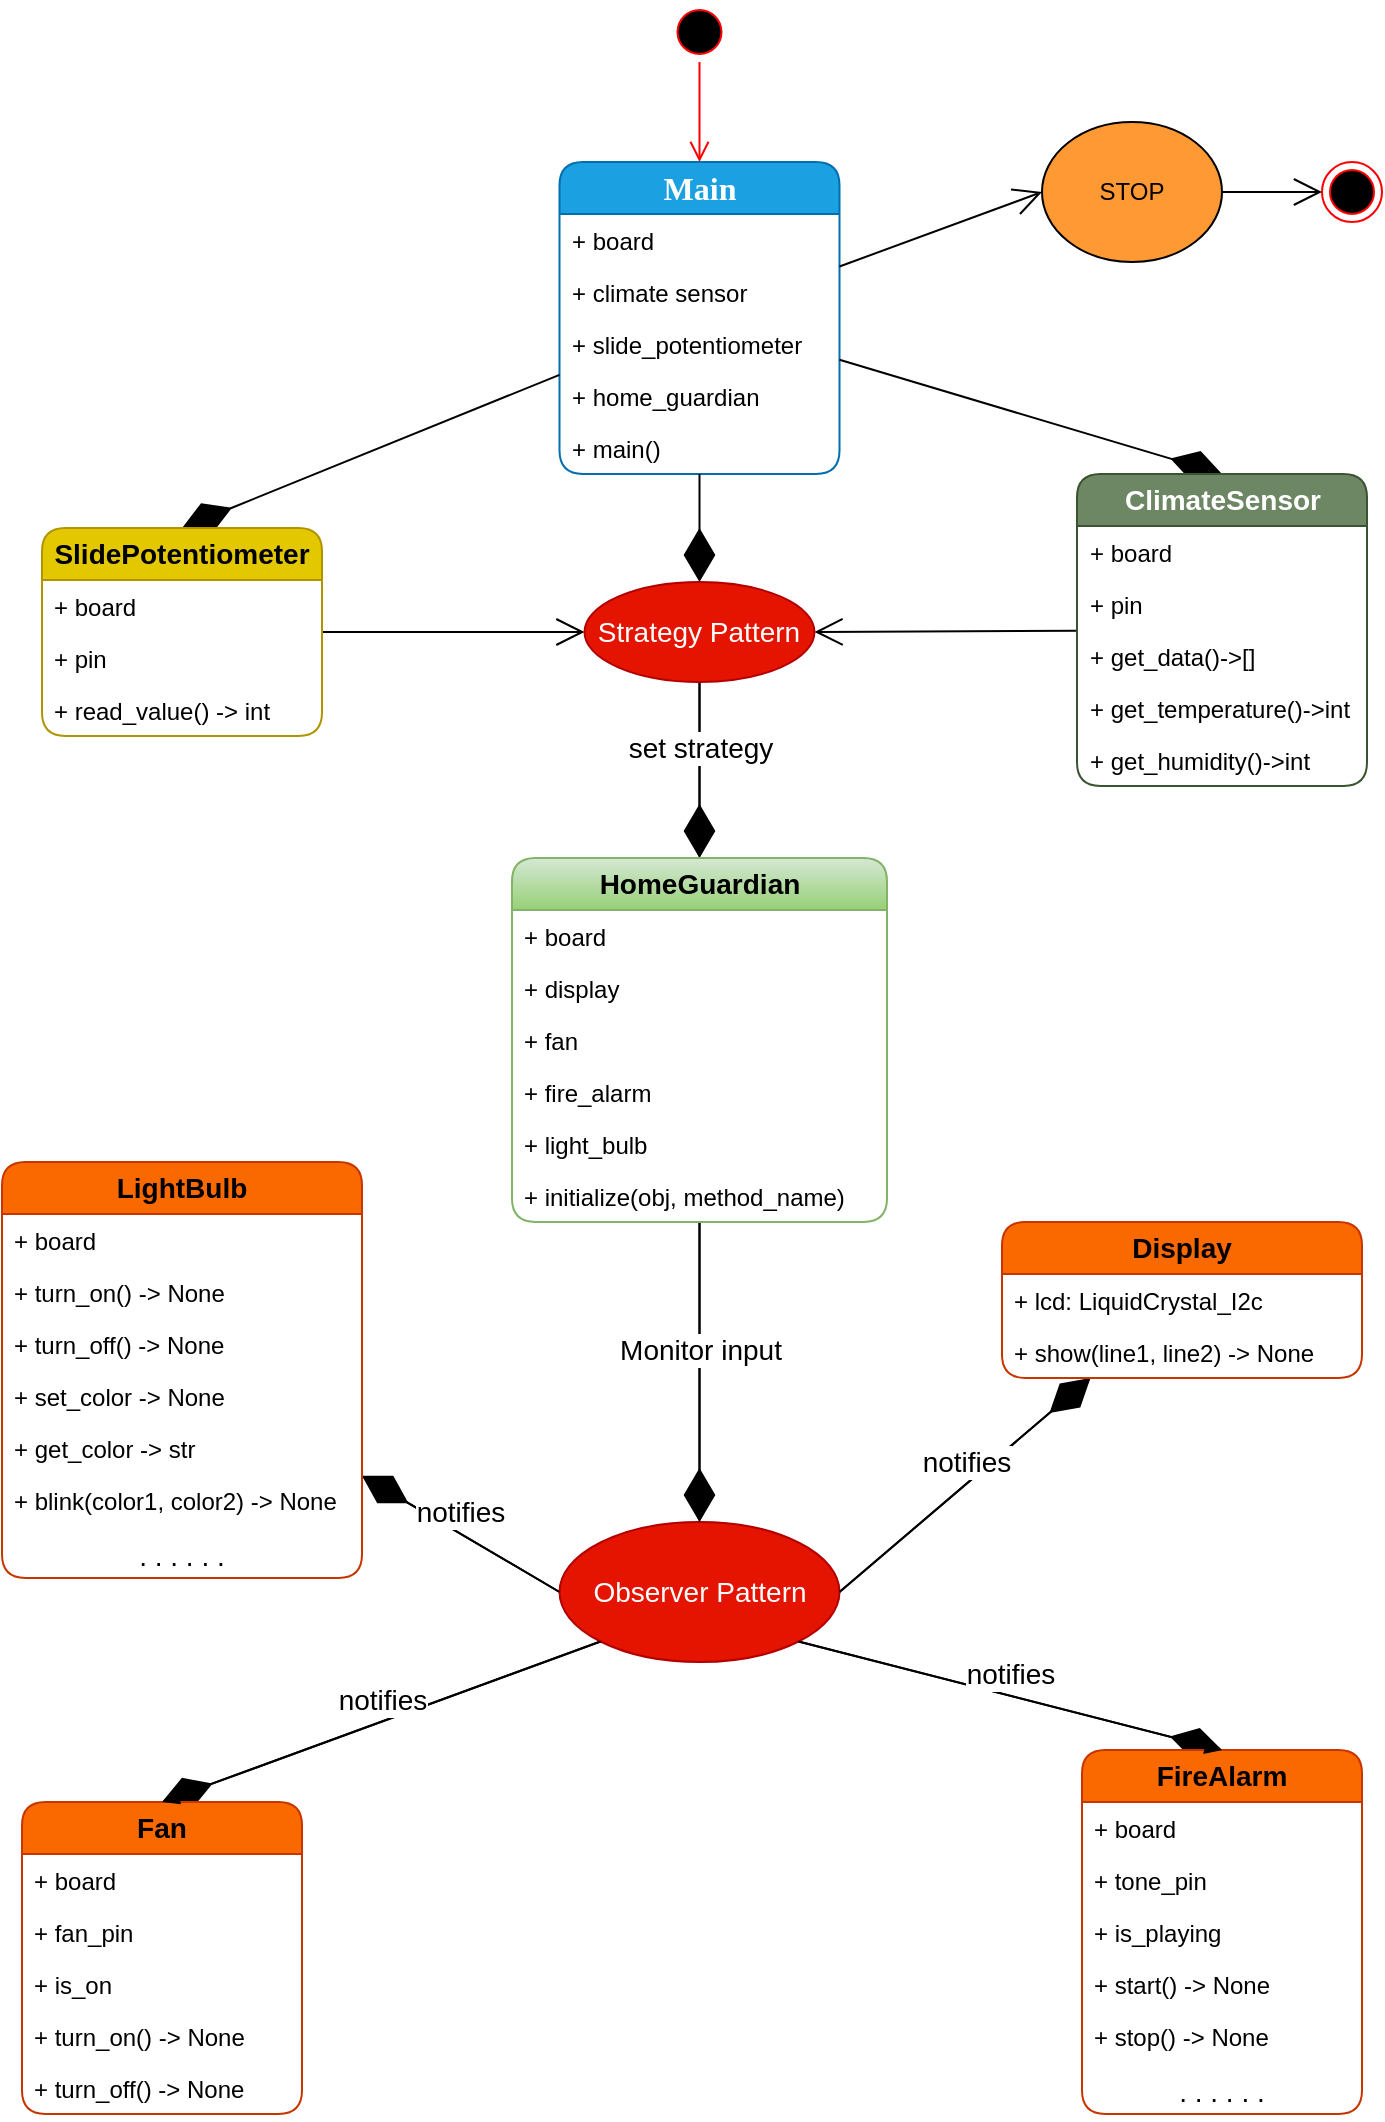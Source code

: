 <mxfile version="24.2.1" type="github">
  <diagram name="Page-1" id="BYYlmCfWg8yM8b7ZYo49">
    <mxGraphModel dx="1262" dy="557" grid="1" gridSize="10" guides="1" tooltips="1" connect="1" arrows="1" fold="1" page="1" pageScale="1" pageWidth="850" pageHeight="1100" math="0" shadow="0">
      <root>
        <mxCell id="0" />
        <mxCell id="1" parent="0" />
        <mxCell id="MKEDabIsSQttyD_tJTwk-31" value="" style="endArrow=diamondThin;endFill=1;endSize=24;html=1;rounded=0;exitX=1;exitY=0.5;exitDx=0;exitDy=0;" edge="1" parent="1" source="MKEDabIsSQttyD_tJTwk-2" target="MKEDabIsSQttyD_tJTwk-4">
          <mxGeometry width="160" relative="1" as="geometry">
            <mxPoint x="535" y="655" as="sourcePoint" />
            <mxPoint x="420" y="730" as="targetPoint" />
          </mxGeometry>
        </mxCell>
        <mxCell id="MKEDabIsSQttyD_tJTwk-29" value="" style="endArrow=diamondThin;endFill=1;endSize=24;html=1;rounded=0;exitX=0;exitY=1;exitDx=0;exitDy=0;entryX=0.5;entryY=0;entryDx=0;entryDy=0;" edge="1" parent="1" source="MKEDabIsSQttyD_tJTwk-2" target="MKEDabIsSQttyD_tJTwk-13">
          <mxGeometry width="160" relative="1" as="geometry">
            <mxPoint x="465" y="736" as="sourcePoint" />
            <mxPoint x="350" y="811" as="targetPoint" />
          </mxGeometry>
        </mxCell>
        <mxCell id="MKEDabIsSQttyD_tJTwk-30" value="" style="endArrow=diamondThin;endFill=1;endSize=24;html=1;rounded=0;exitX=1;exitY=1;exitDx=0;exitDy=0;entryX=0.5;entryY=0;entryDx=0;entryDy=0;" edge="1" parent="1" source="MKEDabIsSQttyD_tJTwk-2" target="MKEDabIsSQttyD_tJTwk-18">
          <mxGeometry width="160" relative="1" as="geometry">
            <mxPoint x="515" y="736" as="sourcePoint" />
            <mxPoint x="400" y="811" as="targetPoint" />
          </mxGeometry>
        </mxCell>
        <mxCell id="MKEDabIsSQttyD_tJTwk-27" value="" style="endArrow=diamondThin;endFill=1;endSize=24;html=1;rounded=0;exitX=0;exitY=0.5;exitDx=0;exitDy=0;" edge="1" parent="1" source="MKEDabIsSQttyD_tJTwk-2" target="MKEDabIsSQttyD_tJTwk-9">
          <mxGeometry width="160" relative="1" as="geometry">
            <mxPoint x="309.5" y="680" as="sourcePoint" />
            <mxPoint x="220" y="740" as="targetPoint" />
          </mxGeometry>
        </mxCell>
        <mxCell id="ATb3_CvslVYvHJoZufAt-4" value="" style="ellipse;html=1;shape=startState;fillColor=#000000;strokeColor=#ff0000;" parent="1" vertex="1">
          <mxGeometry x="413.75" y="10" width="30" height="30" as="geometry" />
        </mxCell>
        <mxCell id="ATb3_CvslVYvHJoZufAt-5" value="" style="edgeStyle=orthogonalEdgeStyle;html=1;verticalAlign=bottom;endArrow=open;endSize=8;strokeColor=#ff0000;rounded=0;" parent="1" source="ATb3_CvslVYvHJoZufAt-4" target="ATb3_CvslVYvHJoZufAt-6" edge="1">
          <mxGeometry relative="1" as="geometry">
            <mxPoint x="405" y="140" as="targetPoint" />
          </mxGeometry>
        </mxCell>
        <mxCell id="ATb3_CvslVYvHJoZufAt-6" value="&lt;b&gt;&lt;font face=&quot;Verdana&quot; style=&quot;font-size: 16px;&quot;&gt;Main&lt;/font&gt;&lt;/b&gt;" style="swimlane;fontStyle=0;childLayout=stackLayout;horizontal=1;startSize=26;fillColor=#1ba1e2;horizontalStack=0;resizeParent=1;resizeParentMax=0;resizeLast=0;collapsible=1;marginBottom=0;whiteSpace=wrap;html=1;strokeColor=#006EAF;fontColor=#ffffff;rounded=1;" parent="1" vertex="1">
          <mxGeometry x="358.75" y="90" width="140" height="156" as="geometry" />
        </mxCell>
        <mxCell id="ATb3_CvslVYvHJoZufAt-7" value="+ board" style="text;strokeColor=none;fillColor=none;align=left;verticalAlign=top;spacingLeft=4;spacingRight=4;overflow=hidden;rotatable=0;points=[[0,0.5],[1,0.5]];portConstraint=eastwest;whiteSpace=wrap;html=1;" parent="ATb3_CvslVYvHJoZufAt-6" vertex="1">
          <mxGeometry y="26" width="140" height="26" as="geometry" />
        </mxCell>
        <mxCell id="ATb3_CvslVYvHJoZufAt-8" value="+ climate sensor" style="text;align=left;verticalAlign=top;spacingLeft=4;spacingRight=4;overflow=hidden;rotatable=0;points=[[0,0.5],[1,0.5]];portConstraint=eastwest;whiteSpace=wrap;html=1;" parent="ATb3_CvslVYvHJoZufAt-6" vertex="1">
          <mxGeometry y="52" width="140" height="26" as="geometry" />
        </mxCell>
        <mxCell id="ATb3_CvslVYvHJoZufAt-12" value="+ slide_potentiometer" style="text;align=left;verticalAlign=top;spacingLeft=4;spacingRight=4;overflow=hidden;rotatable=0;points=[[0,0.5],[1,0.5]];portConstraint=eastwest;whiteSpace=wrap;html=1;" parent="ATb3_CvslVYvHJoZufAt-6" vertex="1">
          <mxGeometry y="78" width="140" height="26" as="geometry" />
        </mxCell>
        <mxCell id="ATb3_CvslVYvHJoZufAt-13" value="+ home_guardian" style="text;align=left;verticalAlign=top;spacingLeft=4;spacingRight=4;overflow=hidden;rotatable=0;points=[[0,0.5],[1,0.5]];portConstraint=eastwest;whiteSpace=wrap;html=1;" parent="ATb3_CvslVYvHJoZufAt-6" vertex="1">
          <mxGeometry y="104" width="140" height="26" as="geometry" />
        </mxCell>
        <mxCell id="MKEDabIsSQttyD_tJTwk-54" value="+ main()" style="text;align=left;verticalAlign=top;spacingLeft=4;spacingRight=4;overflow=hidden;rotatable=0;points=[[0,0.5],[1,0.5]];portConstraint=eastwest;whiteSpace=wrap;html=1;" vertex="1" parent="ATb3_CvslVYvHJoZufAt-6">
          <mxGeometry y="130" width="140" height="26" as="geometry" />
        </mxCell>
        <mxCell id="ATb3_CvslVYvHJoZufAt-16" value="STOP" style="ellipse;whiteSpace=wrap;html=1;fillColor=#FF9933;" parent="1" vertex="1">
          <mxGeometry x="600" y="70" width="90" height="70" as="geometry" />
        </mxCell>
        <mxCell id="ATb3_CvslVYvHJoZufAt-17" value="" style="endArrow=open;endFill=1;endSize=12;html=1;rounded=0;entryX=0;entryY=0.5;entryDx=0;entryDy=0;" parent="1" source="ATb3_CvslVYvHJoZufAt-6" target="ATb3_CvslVYvHJoZufAt-16" edge="1">
          <mxGeometry width="160" relative="1" as="geometry">
            <mxPoint x="510" y="290" as="sourcePoint" />
            <mxPoint x="670" y="290" as="targetPoint" />
          </mxGeometry>
        </mxCell>
        <mxCell id="ATb3_CvslVYvHJoZufAt-18" value="" style="ellipse;html=1;shape=endState;fillColor=#000000;strokeColor=#ff0000;" parent="1" vertex="1">
          <mxGeometry x="740" y="90" width="30" height="30" as="geometry" />
        </mxCell>
        <mxCell id="ATb3_CvslVYvHJoZufAt-19" value="" style="endArrow=open;endFill=1;endSize=12;html=1;rounded=0;exitX=1;exitY=0.5;exitDx=0;exitDy=0;entryX=0;entryY=0.5;entryDx=0;entryDy=0;" parent="1" source="ATb3_CvslVYvHJoZufAt-16" target="ATb3_CvslVYvHJoZufAt-18" edge="1">
          <mxGeometry width="160" relative="1" as="geometry">
            <mxPoint x="510" y="290" as="sourcePoint" />
            <mxPoint x="670" y="290" as="targetPoint" />
          </mxGeometry>
        </mxCell>
        <mxCell id="ATb3_CvslVYvHJoZufAt-32" value="" style="endArrow=open;endFill=1;endSize=12;html=1;rounded=0;entryX=0;entryY=0.5;entryDx=0;entryDy=0;" parent="1" source="MKEDabIsSQttyD_tJTwk-35" target="ATb3_CvslVYvHJoZufAt-14" edge="1">
          <mxGeometry width="160" relative="1" as="geometry">
            <mxPoint x="272.08" y="343.41" as="sourcePoint" />
            <mxPoint x="416" y="407.4" as="targetPoint" />
          </mxGeometry>
        </mxCell>
        <mxCell id="ATb3_CvslVYvHJoZufAt-33" value="" style="endArrow=open;endFill=1;endSize=12;html=1;rounded=0;entryX=1;entryY=0.5;entryDx=0;entryDy=0;" parent="1" source="MKEDabIsSQttyD_tJTwk-46" target="ATb3_CvslVYvHJoZufAt-14" edge="1">
          <mxGeometry width="160" relative="1" as="geometry">
            <mxPoint x="570" y="340" as="sourcePoint" />
            <mxPoint x="358" y="345" as="targetPoint" />
          </mxGeometry>
        </mxCell>
        <mxCell id="MKEDabIsSQttyD_tJTwk-2" value="&lt;font style=&quot;font-size: 14px;&quot;&gt;Observer Pattern&lt;/font&gt;" style="ellipse;whiteSpace=wrap;html=1;fillColor=#e51400;fontColor=#ffffff;strokeColor=#B20000;" vertex="1" parent="1">
          <mxGeometry x="358.75" y="770" width="140" height="70" as="geometry" />
        </mxCell>
        <mxCell id="MKEDabIsSQttyD_tJTwk-3" value="&lt;font style=&quot;font-size: 14px;&quot;&gt;notifies&lt;/font&gt;" style="html=1;verticalAlign=bottom;endArrow=block;curved=0;rounded=0;exitX=1;exitY=0.5;exitDx=0;exitDy=0;" edge="1" parent="1" source="MKEDabIsSQttyD_tJTwk-2" target="MKEDabIsSQttyD_tJTwk-4">
          <mxGeometry width="80" relative="1" as="geometry">
            <mxPoint x="475" y="620" as="sourcePoint" />
            <mxPoint x="540" y="600" as="targetPoint" />
          </mxGeometry>
        </mxCell>
        <mxCell id="MKEDabIsSQttyD_tJTwk-4" value="&lt;font style=&quot;font-size: 14px;&quot;&gt;&lt;b&gt;Display&lt;/b&gt;&lt;/font&gt;" style="swimlane;fontStyle=0;childLayout=stackLayout;horizontal=1;startSize=26;fillColor=#fa6800;horizontalStack=0;resizeParent=1;resizeParentMax=0;resizeLast=0;collapsible=1;marginBottom=0;whiteSpace=wrap;html=1;rounded=1;fontColor=#000000;strokeColor=#C73500;" vertex="1" parent="1">
          <mxGeometry x="580" y="620" width="180" height="78" as="geometry" />
        </mxCell>
        <mxCell id="MKEDabIsSQttyD_tJTwk-5" value="+ lcd: LiquidCrystal_I2c" style="text;strokeColor=none;fillColor=none;align=left;verticalAlign=top;spacingLeft=4;spacingRight=4;overflow=hidden;rotatable=0;points=[[0,0.5],[1,0.5]];portConstraint=eastwest;whiteSpace=wrap;html=1;" vertex="1" parent="MKEDabIsSQttyD_tJTwk-4">
          <mxGeometry y="26" width="180" height="26" as="geometry" />
        </mxCell>
        <mxCell id="MKEDabIsSQttyD_tJTwk-6" value="+ show(line1, line2) -&amp;gt; None" style="text;strokeColor=none;fillColor=none;align=left;verticalAlign=top;spacingLeft=4;spacingRight=4;overflow=hidden;rotatable=0;points=[[0,0.5],[1,0.5]];portConstraint=eastwest;whiteSpace=wrap;html=1;" vertex="1" parent="MKEDabIsSQttyD_tJTwk-4">
          <mxGeometry y="52" width="180" height="26" as="geometry" />
        </mxCell>
        <mxCell id="MKEDabIsSQttyD_tJTwk-8" value="&lt;font style=&quot;font-size: 14px;&quot;&gt;notifies&lt;/font&gt;" style="html=1;verticalAlign=bottom;endArrow=block;curved=0;rounded=0;exitX=0;exitY=0.5;exitDx=0;exitDy=0;" edge="1" parent="1" source="MKEDabIsSQttyD_tJTwk-2" target="MKEDabIsSQttyD_tJTwk-9">
          <mxGeometry width="80" relative="1" as="geometry">
            <mxPoint x="485" y="615" as="sourcePoint" />
            <mxPoint x="240" y="610" as="targetPoint" />
          </mxGeometry>
        </mxCell>
        <mxCell id="MKEDabIsSQttyD_tJTwk-9" value="&lt;b&gt;&lt;font style=&quot;font-size: 14px;&quot;&gt;LightBulb&lt;/font&gt;&lt;/b&gt;" style="swimlane;fontStyle=0;childLayout=stackLayout;horizontal=1;startSize=26;fillColor=#fa6800;horizontalStack=0;resizeParent=1;resizeParentMax=0;resizeLast=0;collapsible=1;marginBottom=0;whiteSpace=wrap;html=1;rounded=1;fontColor=#000000;strokeColor=#C73500;" vertex="1" parent="1">
          <mxGeometry x="80" y="590" width="180" height="208" as="geometry" />
        </mxCell>
        <mxCell id="MKEDabIsSQttyD_tJTwk-11" value="+ board" style="text;strokeColor=none;fillColor=none;align=left;verticalAlign=top;spacingLeft=4;spacingRight=4;overflow=hidden;rotatable=0;points=[[0,0.5],[1,0.5]];portConstraint=eastwest;whiteSpace=wrap;html=1;" vertex="1" parent="MKEDabIsSQttyD_tJTwk-9">
          <mxGeometry y="26" width="180" height="26" as="geometry" />
        </mxCell>
        <mxCell id="MKEDabIsSQttyD_tJTwk-64" value="+ turn_on() -&amp;gt; None" style="text;strokeColor=none;fillColor=none;align=left;verticalAlign=top;spacingLeft=4;spacingRight=4;overflow=hidden;rotatable=0;points=[[0,0.5],[1,0.5]];portConstraint=eastwest;whiteSpace=wrap;html=1;" vertex="1" parent="MKEDabIsSQttyD_tJTwk-9">
          <mxGeometry y="52" width="180" height="26" as="geometry" />
        </mxCell>
        <mxCell id="MKEDabIsSQttyD_tJTwk-65" value="+ turn_off() -&amp;gt; None" style="text;strokeColor=none;fillColor=none;align=left;verticalAlign=top;spacingLeft=4;spacingRight=4;overflow=hidden;rotatable=0;points=[[0,0.5],[1,0.5]];portConstraint=eastwest;whiteSpace=wrap;html=1;" vertex="1" parent="MKEDabIsSQttyD_tJTwk-9">
          <mxGeometry y="78" width="180" height="26" as="geometry" />
        </mxCell>
        <mxCell id="MKEDabIsSQttyD_tJTwk-66" value="+ set_color -&amp;gt; None" style="text;strokeColor=none;fillColor=none;align=left;verticalAlign=top;spacingLeft=4;spacingRight=4;overflow=hidden;rotatable=0;points=[[0,0.5],[1,0.5]];portConstraint=eastwest;whiteSpace=wrap;html=1;" vertex="1" parent="MKEDabIsSQttyD_tJTwk-9">
          <mxGeometry y="104" width="180" height="26" as="geometry" />
        </mxCell>
        <mxCell id="MKEDabIsSQttyD_tJTwk-67" value="+ get_color -&amp;gt; str" style="text;strokeColor=none;fillColor=none;align=left;verticalAlign=top;spacingLeft=4;spacingRight=4;overflow=hidden;rotatable=0;points=[[0,0.5],[1,0.5]];portConstraint=eastwest;whiteSpace=wrap;html=1;" vertex="1" parent="MKEDabIsSQttyD_tJTwk-9">
          <mxGeometry y="130" width="180" height="26" as="geometry" />
        </mxCell>
        <mxCell id="MKEDabIsSQttyD_tJTwk-68" value="+ blink(color1, color2) -&amp;gt; None" style="text;strokeColor=none;fillColor=none;align=left;verticalAlign=top;spacingLeft=4;spacingRight=4;overflow=hidden;rotatable=0;points=[[0,0.5],[1,0.5]];portConstraint=eastwest;whiteSpace=wrap;html=1;" vertex="1" parent="MKEDabIsSQttyD_tJTwk-9">
          <mxGeometry y="156" width="180" height="26" as="geometry" />
        </mxCell>
        <mxCell id="MKEDabIsSQttyD_tJTwk-74" value="&lt;font style=&quot;font-size: 14px;&quot;&gt;. . . . . .&lt;/font&gt;" style="text;strokeColor=none;fillColor=none;align=center;verticalAlign=top;spacingLeft=4;spacingRight=4;overflow=hidden;rotatable=0;points=[[0,0.5],[1,0.5]];portConstraint=eastwest;whiteSpace=wrap;html=1;" vertex="1" parent="MKEDabIsSQttyD_tJTwk-9">
          <mxGeometry y="182" width="180" height="26" as="geometry" />
        </mxCell>
        <mxCell id="MKEDabIsSQttyD_tJTwk-13" value="&lt;font style=&quot;font-size: 14px;&quot;&gt;&lt;b&gt;Fan&lt;/b&gt;&lt;/font&gt;" style="swimlane;fontStyle=0;childLayout=stackLayout;horizontal=1;startSize=26;fillColor=#fa6800;horizontalStack=0;resizeParent=1;resizeParentMax=0;resizeLast=0;collapsible=1;marginBottom=0;whiteSpace=wrap;html=1;rounded=1;fontColor=#000000;strokeColor=#C73500;" vertex="1" parent="1">
          <mxGeometry x="90" y="910" width="140" height="156" as="geometry" />
        </mxCell>
        <mxCell id="MKEDabIsSQttyD_tJTwk-14" value="+ board" style="text;strokeColor=none;fillColor=none;align=left;verticalAlign=top;spacingLeft=4;spacingRight=4;overflow=hidden;rotatable=0;points=[[0,0.5],[1,0.5]];portConstraint=eastwest;whiteSpace=wrap;html=1;" vertex="1" parent="MKEDabIsSQttyD_tJTwk-13">
          <mxGeometry y="26" width="140" height="26" as="geometry" />
        </mxCell>
        <mxCell id="MKEDabIsSQttyD_tJTwk-15" value="+ fan_pin" style="text;strokeColor=none;fillColor=none;align=left;verticalAlign=top;spacingLeft=4;spacingRight=4;overflow=hidden;rotatable=0;points=[[0,0.5],[1,0.5]];portConstraint=eastwest;whiteSpace=wrap;html=1;" vertex="1" parent="MKEDabIsSQttyD_tJTwk-13">
          <mxGeometry y="52" width="140" height="26" as="geometry" />
        </mxCell>
        <mxCell id="MKEDabIsSQttyD_tJTwk-16" value="+ is_on" style="text;strokeColor=none;fillColor=none;align=left;verticalAlign=top;spacingLeft=4;spacingRight=4;overflow=hidden;rotatable=0;points=[[0,0.5],[1,0.5]];portConstraint=eastwest;whiteSpace=wrap;html=1;" vertex="1" parent="MKEDabIsSQttyD_tJTwk-13">
          <mxGeometry y="78" width="140" height="26" as="geometry" />
        </mxCell>
        <mxCell id="MKEDabIsSQttyD_tJTwk-70" value="+ turn_on() -&amp;gt; None" style="text;strokeColor=none;fillColor=none;align=left;verticalAlign=top;spacingLeft=4;spacingRight=4;overflow=hidden;rotatable=0;points=[[0,0.5],[1,0.5]];portConstraint=eastwest;whiteSpace=wrap;html=1;" vertex="1" parent="MKEDabIsSQttyD_tJTwk-13">
          <mxGeometry y="104" width="140" height="26" as="geometry" />
        </mxCell>
        <mxCell id="MKEDabIsSQttyD_tJTwk-69" value="+ turn_off() -&amp;gt; None" style="text;strokeColor=none;fillColor=none;align=left;verticalAlign=top;spacingLeft=4;spacingRight=4;overflow=hidden;rotatable=0;points=[[0,0.5],[1,0.5]];portConstraint=eastwest;whiteSpace=wrap;html=1;" vertex="1" parent="MKEDabIsSQttyD_tJTwk-13">
          <mxGeometry y="130" width="140" height="26" as="geometry" />
        </mxCell>
        <mxCell id="MKEDabIsSQttyD_tJTwk-17" value="&lt;font style=&quot;font-size: 14px;&quot;&gt;notifies&lt;/font&gt;" style="html=1;verticalAlign=bottom;endArrow=block;curved=0;rounded=0;exitX=0;exitY=1;exitDx=0;exitDy=0;entryX=0.5;entryY=0;entryDx=0;entryDy=0;" edge="1" parent="1" source="MKEDabIsSQttyD_tJTwk-2" target="MKEDabIsSQttyD_tJTwk-13">
          <mxGeometry width="80" relative="1" as="geometry">
            <mxPoint x="345" y="615" as="sourcePoint" />
            <mxPoint x="290" y="614" as="targetPoint" />
          </mxGeometry>
        </mxCell>
        <mxCell id="MKEDabIsSQttyD_tJTwk-18" value="&lt;b&gt;&lt;font style=&quot;font-size: 14px;&quot;&gt;FireAlarm&lt;/font&gt;&lt;/b&gt;" style="swimlane;fontStyle=0;childLayout=stackLayout;horizontal=1;startSize=26;fillColor=#fa6800;horizontalStack=0;resizeParent=1;resizeParentMax=0;resizeLast=0;collapsible=1;marginBottom=0;whiteSpace=wrap;html=1;rounded=1;fontColor=#000000;strokeColor=#C73500;" vertex="1" parent="1">
          <mxGeometry x="620" y="884" width="140" height="182" as="geometry" />
        </mxCell>
        <mxCell id="MKEDabIsSQttyD_tJTwk-19" value="+ board" style="text;strokeColor=none;fillColor=none;align=left;verticalAlign=top;spacingLeft=4;spacingRight=4;overflow=hidden;rotatable=0;points=[[0,0.5],[1,0.5]];portConstraint=eastwest;whiteSpace=wrap;html=1;" vertex="1" parent="MKEDabIsSQttyD_tJTwk-18">
          <mxGeometry y="26" width="140" height="26" as="geometry" />
        </mxCell>
        <mxCell id="MKEDabIsSQttyD_tJTwk-20" value="+ tone_pin" style="text;strokeColor=none;fillColor=none;align=left;verticalAlign=top;spacingLeft=4;spacingRight=4;overflow=hidden;rotatable=0;points=[[0,0.5],[1,0.5]];portConstraint=eastwest;whiteSpace=wrap;html=1;" vertex="1" parent="MKEDabIsSQttyD_tJTwk-18">
          <mxGeometry y="52" width="140" height="26" as="geometry" />
        </mxCell>
        <mxCell id="MKEDabIsSQttyD_tJTwk-21" value="+ is_playing" style="text;strokeColor=none;fillColor=none;align=left;verticalAlign=top;spacingLeft=4;spacingRight=4;overflow=hidden;rotatable=0;points=[[0,0.5],[1,0.5]];portConstraint=eastwest;whiteSpace=wrap;html=1;" vertex="1" parent="MKEDabIsSQttyD_tJTwk-18">
          <mxGeometry y="78" width="140" height="26" as="geometry" />
        </mxCell>
        <mxCell id="MKEDabIsSQttyD_tJTwk-71" value="+ start() -&amp;gt; None" style="text;strokeColor=none;fillColor=none;align=left;verticalAlign=top;spacingLeft=4;spacingRight=4;overflow=hidden;rotatable=0;points=[[0,0.5],[1,0.5]];portConstraint=eastwest;whiteSpace=wrap;html=1;" vertex="1" parent="MKEDabIsSQttyD_tJTwk-18">
          <mxGeometry y="104" width="140" height="26" as="geometry" />
        </mxCell>
        <mxCell id="MKEDabIsSQttyD_tJTwk-72" value="+ stop() -&amp;gt; None" style="text;strokeColor=none;fillColor=none;align=left;verticalAlign=top;spacingLeft=4;spacingRight=4;overflow=hidden;rotatable=0;points=[[0,0.5],[1,0.5]];portConstraint=eastwest;whiteSpace=wrap;html=1;" vertex="1" parent="MKEDabIsSQttyD_tJTwk-18">
          <mxGeometry y="130" width="140" height="26" as="geometry" />
        </mxCell>
        <mxCell id="MKEDabIsSQttyD_tJTwk-73" value="&lt;font style=&quot;font-size: 14px;&quot;&gt;. . . . . .&lt;/font&gt;" style="text;strokeColor=none;fillColor=none;align=center;verticalAlign=top;spacingLeft=4;spacingRight=4;overflow=hidden;rotatable=0;points=[[0,0.5],[1,0.5]];portConstraint=eastwest;whiteSpace=wrap;html=1;" vertex="1" parent="MKEDabIsSQttyD_tJTwk-18">
          <mxGeometry y="156" width="140" height="26" as="geometry" />
        </mxCell>
        <mxCell id="MKEDabIsSQttyD_tJTwk-22" value="&lt;font style=&quot;font-size: 14px;&quot;&gt;notifies&lt;/font&gt;" style="html=1;verticalAlign=bottom;endArrow=block;curved=0;rounded=0;exitX=1;exitY=1;exitDx=0;exitDy=0;entryX=0.5;entryY=0;entryDx=0;entryDy=0;" edge="1" parent="1" source="MKEDabIsSQttyD_tJTwk-2" target="MKEDabIsSQttyD_tJTwk-18">
          <mxGeometry width="80" relative="1" as="geometry">
            <mxPoint x="446" y="640" as="sourcePoint" />
            <mxPoint x="420" y="720" as="targetPoint" />
          </mxGeometry>
        </mxCell>
        <mxCell id="MKEDabIsSQttyD_tJTwk-23" value="" style="endArrow=diamondThin;endFill=1;endSize=24;html=1;rounded=0;entryX=0.5;entryY=0;entryDx=0;entryDy=0;" edge="1" parent="1" source="MKEDabIsSQttyD_tJTwk-42" target="MKEDabIsSQttyD_tJTwk-2">
          <mxGeometry width="160" relative="1" as="geometry">
            <mxPoint x="405" y="580" as="sourcePoint" />
            <mxPoint x="610" y="550" as="targetPoint" />
            <Array as="points" />
          </mxGeometry>
        </mxCell>
        <mxCell id="MKEDabIsSQttyD_tJTwk-24" value="" style="endArrow=diamondThin;endFill=1;endSize=24;html=1;rounded=0;entryX=0.5;entryY=0;entryDx=0;entryDy=0;" edge="1" parent="1" source="ATb3_CvslVYvHJoZufAt-14" target="MKEDabIsSQttyD_tJTwk-42">
          <mxGeometry width="160" relative="1" as="geometry">
            <mxPoint x="400" y="270" as="sourcePoint" />
            <mxPoint x="405" y="490" as="targetPoint" />
          </mxGeometry>
        </mxCell>
        <mxCell id="MKEDabIsSQttyD_tJTwk-25" value="" style="endArrow=diamondThin;endFill=1;endSize=24;html=1;rounded=0;entryX=0.5;entryY=0;entryDx=0;entryDy=0;" edge="1" parent="1" source="ATb3_CvslVYvHJoZufAt-6" target="MKEDabIsSQttyD_tJTwk-35">
          <mxGeometry width="160" relative="1" as="geometry">
            <mxPoint x="140" y="180" as="sourcePoint" />
            <mxPoint x="190" y="330" as="targetPoint" />
          </mxGeometry>
        </mxCell>
        <mxCell id="MKEDabIsSQttyD_tJTwk-26" value="" style="endArrow=diamondThin;endFill=1;endSize=24;html=1;rounded=0;entryX=0.5;entryY=0;entryDx=0;entryDy=0;" edge="1" parent="1" source="ATb3_CvslVYvHJoZufAt-6" target="MKEDabIsSQttyD_tJTwk-46">
          <mxGeometry width="160" relative="1" as="geometry">
            <mxPoint x="510" y="300" as="sourcePoint" />
            <mxPoint x="640" y="320" as="targetPoint" />
          </mxGeometry>
        </mxCell>
        <mxCell id="MKEDabIsSQttyD_tJTwk-33" value="&lt;font style=&quot;font-size: 14px;&quot;&gt;set strategy&lt;/font&gt;" style="html=1;verticalAlign=bottom;endArrow=block;curved=0;rounded=0;exitX=0.5;exitY=1;exitDx=0;exitDy=0;entryX=0.5;entryY=0;entryDx=0;entryDy=0;" edge="1" parent="1" source="ATb3_CvslVYvHJoZufAt-14" target="MKEDabIsSQttyD_tJTwk-42">
          <mxGeometry width="80" relative="1" as="geometry">
            <mxPoint x="630" y="450" as="sourcePoint" />
            <mxPoint x="405" y="490" as="targetPoint" />
          </mxGeometry>
        </mxCell>
        <mxCell id="MKEDabIsSQttyD_tJTwk-34" value="&lt;font style=&quot;font-size: 14px;&quot;&gt;Monitor input&lt;/font&gt;" style="html=1;verticalAlign=bottom;endArrow=block;curved=0;rounded=0;entryX=0.5;entryY=0;entryDx=0;entryDy=0;" edge="1" parent="1" source="MKEDabIsSQttyD_tJTwk-42" target="MKEDabIsSQttyD_tJTwk-2">
          <mxGeometry width="80" relative="1" as="geometry">
            <mxPoint x="420" y="600" as="sourcePoint" />
            <mxPoint x="490" y="630" as="targetPoint" />
          </mxGeometry>
        </mxCell>
        <mxCell id="MKEDabIsSQttyD_tJTwk-35" value="&lt;b&gt;&lt;font style=&quot;font-size: 14px;&quot;&gt;SlidePotentiometer&lt;/font&gt;&lt;/b&gt;" style="swimlane;fontStyle=0;childLayout=stackLayout;horizontal=1;startSize=26;fillColor=#e3c800;horizontalStack=0;resizeParent=1;resizeParentMax=0;resizeLast=0;collapsible=1;marginBottom=0;whiteSpace=wrap;html=1;rounded=1;fontColor=#000000;strokeColor=#B09500;" vertex="1" parent="1">
          <mxGeometry x="100" y="273" width="140" height="104" as="geometry" />
        </mxCell>
        <mxCell id="MKEDabIsSQttyD_tJTwk-36" value="+ board" style="text;strokeColor=none;fillColor=none;align=left;verticalAlign=top;spacingLeft=4;spacingRight=4;overflow=hidden;rotatable=0;points=[[0,0.5],[1,0.5]];portConstraint=eastwest;whiteSpace=wrap;html=1;" vertex="1" parent="MKEDabIsSQttyD_tJTwk-35">
          <mxGeometry y="26" width="140" height="26" as="geometry" />
        </mxCell>
        <mxCell id="MKEDabIsSQttyD_tJTwk-37" value="+ pin" style="text;strokeColor=none;fillColor=none;align=left;verticalAlign=top;spacingLeft=4;spacingRight=4;overflow=hidden;rotatable=0;points=[[0,0.5],[1,0.5]];portConstraint=eastwest;whiteSpace=wrap;html=1;" vertex="1" parent="MKEDabIsSQttyD_tJTwk-35">
          <mxGeometry y="52" width="140" height="26" as="geometry" />
        </mxCell>
        <mxCell id="MKEDabIsSQttyD_tJTwk-38" value="+ read_value() -&amp;gt; int" style="text;strokeColor=none;fillColor=none;align=left;verticalAlign=top;spacingLeft=4;spacingRight=4;overflow=hidden;rotatable=0;points=[[0,0.5],[1,0.5]];portConstraint=eastwest;whiteSpace=wrap;html=1;" vertex="1" parent="MKEDabIsSQttyD_tJTwk-35">
          <mxGeometry y="78" width="140" height="26" as="geometry" />
        </mxCell>
        <mxCell id="MKEDabIsSQttyD_tJTwk-42" value="&lt;b&gt;&lt;font style=&quot;font-size: 14px;&quot;&gt;HomeGuardian&lt;/font&gt;&lt;/b&gt;" style="swimlane;fontStyle=0;childLayout=stackLayout;horizontal=1;startSize=26;fillColor=#d5e8d4;horizontalStack=0;resizeParent=1;resizeParentMax=0;resizeLast=0;collapsible=1;marginBottom=0;whiteSpace=wrap;html=1;rounded=1;strokeColor=#82b366;gradientColor=#97d077;" vertex="1" parent="1">
          <mxGeometry x="335" y="438" width="187.5" height="182" as="geometry" />
        </mxCell>
        <mxCell id="MKEDabIsSQttyD_tJTwk-43" value="+ board" style="text;strokeColor=none;fillColor=none;align=left;verticalAlign=top;spacingLeft=4;spacingRight=4;overflow=hidden;rotatable=0;points=[[0,0.5],[1,0.5]];portConstraint=eastwest;whiteSpace=wrap;html=1;" vertex="1" parent="MKEDabIsSQttyD_tJTwk-42">
          <mxGeometry y="26" width="187.5" height="26" as="geometry" />
        </mxCell>
        <mxCell id="MKEDabIsSQttyD_tJTwk-44" value="+ display" style="text;strokeColor=none;fillColor=none;align=left;verticalAlign=top;spacingLeft=4;spacingRight=4;overflow=hidden;rotatable=0;points=[[0,0.5],[1,0.5]];portConstraint=eastwest;whiteSpace=wrap;html=1;" vertex="1" parent="MKEDabIsSQttyD_tJTwk-42">
          <mxGeometry y="52" width="187.5" height="26" as="geometry" />
        </mxCell>
        <mxCell id="MKEDabIsSQttyD_tJTwk-45" value="+ fan" style="text;strokeColor=none;fillColor=none;align=left;verticalAlign=top;spacingLeft=4;spacingRight=4;overflow=hidden;rotatable=0;points=[[0,0.5],[1,0.5]];portConstraint=eastwest;whiteSpace=wrap;html=1;" vertex="1" parent="MKEDabIsSQttyD_tJTwk-42">
          <mxGeometry y="78" width="187.5" height="26" as="geometry" />
        </mxCell>
        <mxCell id="MKEDabIsSQttyD_tJTwk-51" value="+ fire_alarm" style="text;strokeColor=none;fillColor=none;align=left;verticalAlign=top;spacingLeft=4;spacingRight=4;overflow=hidden;rotatable=0;points=[[0,0.5],[1,0.5]];portConstraint=eastwest;whiteSpace=wrap;html=1;" vertex="1" parent="MKEDabIsSQttyD_tJTwk-42">
          <mxGeometry y="104" width="187.5" height="26" as="geometry" />
        </mxCell>
        <mxCell id="MKEDabIsSQttyD_tJTwk-52" value="+ light_bulb" style="text;strokeColor=none;fillColor=none;align=left;verticalAlign=top;spacingLeft=4;spacingRight=4;overflow=hidden;rotatable=0;points=[[0,0.5],[1,0.5]];portConstraint=eastwest;whiteSpace=wrap;html=1;" vertex="1" parent="MKEDabIsSQttyD_tJTwk-42">
          <mxGeometry y="130" width="187.5" height="26" as="geometry" />
        </mxCell>
        <mxCell id="MKEDabIsSQttyD_tJTwk-53" value="+ initialize(obj, method_name)" style="text;strokeColor=none;fillColor=none;align=left;verticalAlign=top;spacingLeft=4;spacingRight=4;overflow=hidden;rotatable=0;points=[[0,0.5],[1,0.5]];portConstraint=eastwest;whiteSpace=wrap;html=1;" vertex="1" parent="MKEDabIsSQttyD_tJTwk-42">
          <mxGeometry y="156" width="187.5" height="26" as="geometry" />
        </mxCell>
        <mxCell id="MKEDabIsSQttyD_tJTwk-46" value="&lt;b&gt;&lt;font style=&quot;font-size: 14px;&quot;&gt;ClimateSensor&lt;/font&gt;&lt;/b&gt;" style="swimlane;fontStyle=0;childLayout=stackLayout;horizontal=1;startSize=26;fillColor=#6d8764;horizontalStack=0;resizeParent=1;resizeParentMax=0;resizeLast=0;collapsible=1;marginBottom=0;whiteSpace=wrap;html=1;rounded=1;fontColor=#ffffff;strokeColor=#3A5431;" vertex="1" parent="1">
          <mxGeometry x="617.5" y="246" width="145" height="156" as="geometry" />
        </mxCell>
        <mxCell id="MKEDabIsSQttyD_tJTwk-47" value="+ board" style="text;strokeColor=none;fillColor=none;align=left;verticalAlign=top;spacingLeft=4;spacingRight=4;overflow=hidden;rotatable=0;points=[[0,0.5],[1,0.5]];portConstraint=eastwest;whiteSpace=wrap;html=1;" vertex="1" parent="MKEDabIsSQttyD_tJTwk-46">
          <mxGeometry y="26" width="145" height="26" as="geometry" />
        </mxCell>
        <mxCell id="MKEDabIsSQttyD_tJTwk-48" value="+ pin" style="text;strokeColor=none;fillColor=none;align=left;verticalAlign=top;spacingLeft=4;spacingRight=4;overflow=hidden;rotatable=0;points=[[0,0.5],[1,0.5]];portConstraint=eastwest;whiteSpace=wrap;html=1;" vertex="1" parent="MKEDabIsSQttyD_tJTwk-46">
          <mxGeometry y="52" width="145" height="26" as="geometry" />
        </mxCell>
        <mxCell id="MKEDabIsSQttyD_tJTwk-49" value="+ get_data()-&amp;gt;[]" style="text;strokeColor=none;fillColor=none;align=left;verticalAlign=top;spacingLeft=4;spacingRight=4;overflow=hidden;rotatable=0;points=[[0,0.5],[1,0.5]];portConstraint=eastwest;whiteSpace=wrap;html=1;" vertex="1" parent="MKEDabIsSQttyD_tJTwk-46">
          <mxGeometry y="78" width="145" height="26" as="geometry" />
        </mxCell>
        <mxCell id="MKEDabIsSQttyD_tJTwk-57" value="+ get_temperature()-&amp;gt;int" style="text;strokeColor=none;fillColor=none;align=left;verticalAlign=top;spacingLeft=4;spacingRight=4;overflow=hidden;rotatable=0;points=[[0,0.5],[1,0.5]];portConstraint=eastwest;whiteSpace=wrap;html=1;" vertex="1" parent="MKEDabIsSQttyD_tJTwk-46">
          <mxGeometry y="104" width="145" height="26" as="geometry" />
        </mxCell>
        <mxCell id="MKEDabIsSQttyD_tJTwk-58" value="+ get_humidity()-&amp;gt;int" style="text;strokeColor=none;fillColor=none;align=left;verticalAlign=top;spacingLeft=4;spacingRight=4;overflow=hidden;rotatable=0;points=[[0,0.5],[1,0.5]];portConstraint=eastwest;whiteSpace=wrap;html=1;" vertex="1" parent="MKEDabIsSQttyD_tJTwk-46">
          <mxGeometry y="130" width="145" height="26" as="geometry" />
        </mxCell>
        <mxCell id="MKEDabIsSQttyD_tJTwk-55" value="" style="endArrow=diamondThin;endFill=1;endSize=24;html=1;rounded=0;entryX=0.5;entryY=0;entryDx=0;entryDy=0;" edge="1" parent="1" source="ATb3_CvslVYvHJoZufAt-6" target="ATb3_CvslVYvHJoZufAt-14">
          <mxGeometry width="160" relative="1" as="geometry">
            <mxPoint x="409" y="296" as="sourcePoint" />
            <mxPoint x="416" y="440" as="targetPoint" />
          </mxGeometry>
        </mxCell>
        <mxCell id="ATb3_CvslVYvHJoZufAt-14" value="&lt;font style=&quot;font-size: 14px;&quot;&gt;Strategy Pattern&lt;/font&gt;" style="ellipse;whiteSpace=wrap;html=1;fillColor=#e51400;fontColor=#ffffff;strokeColor=#B20000;" parent="1" vertex="1">
          <mxGeometry x="371.25" y="300" width="115" height="50" as="geometry" />
        </mxCell>
      </root>
    </mxGraphModel>
  </diagram>
</mxfile>
